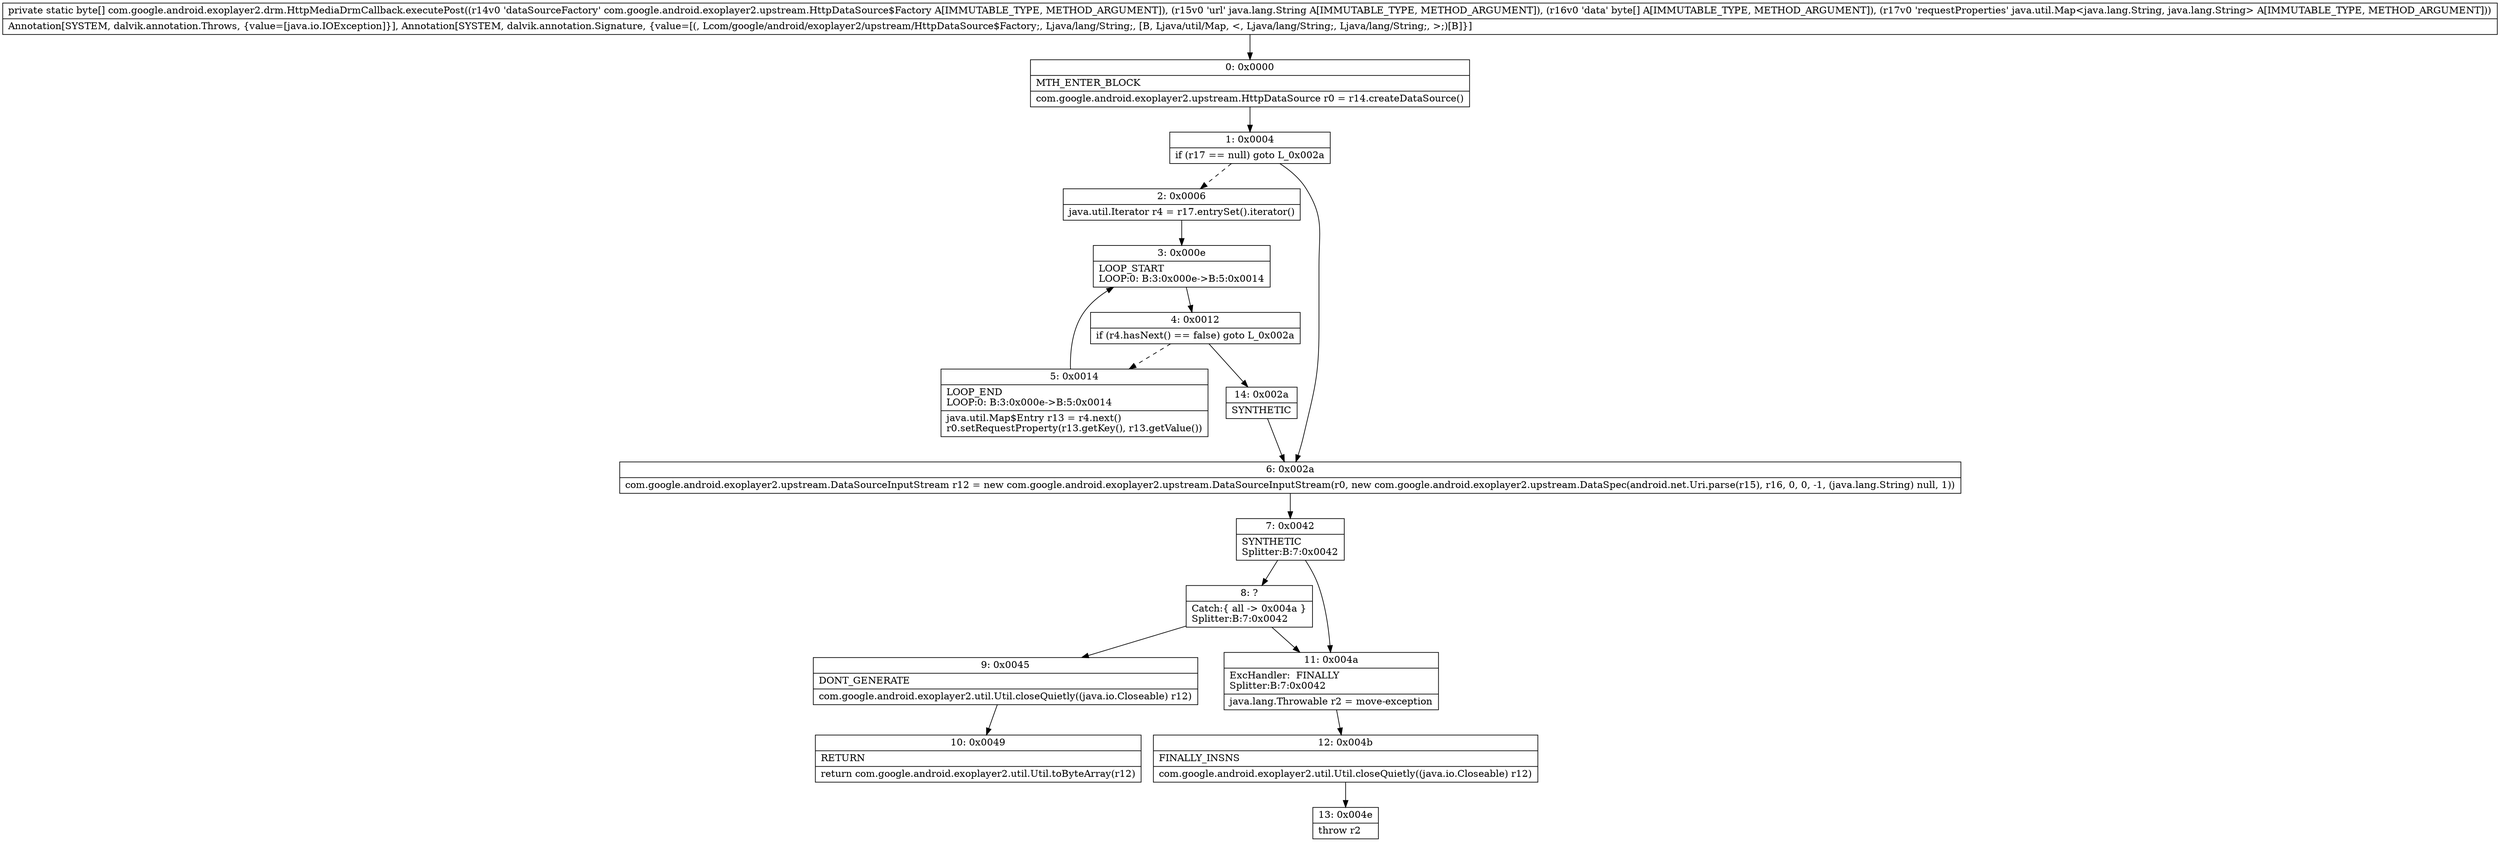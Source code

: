 digraph "CFG forcom.google.android.exoplayer2.drm.HttpMediaDrmCallback.executePost(Lcom\/google\/android\/exoplayer2\/upstream\/HttpDataSource$Factory;Ljava\/lang\/String;[BLjava\/util\/Map;)[B" {
Node_0 [shape=record,label="{0\:\ 0x0000|MTH_ENTER_BLOCK\l|com.google.android.exoplayer2.upstream.HttpDataSource r0 = r14.createDataSource()\l}"];
Node_1 [shape=record,label="{1\:\ 0x0004|if (r17 == null) goto L_0x002a\l}"];
Node_2 [shape=record,label="{2\:\ 0x0006|java.util.Iterator r4 = r17.entrySet().iterator()\l}"];
Node_3 [shape=record,label="{3\:\ 0x000e|LOOP_START\lLOOP:0: B:3:0x000e\-\>B:5:0x0014\l}"];
Node_4 [shape=record,label="{4\:\ 0x0012|if (r4.hasNext() == false) goto L_0x002a\l}"];
Node_5 [shape=record,label="{5\:\ 0x0014|LOOP_END\lLOOP:0: B:3:0x000e\-\>B:5:0x0014\l|java.util.Map$Entry r13 = r4.next()\lr0.setRequestProperty(r13.getKey(), r13.getValue())\l}"];
Node_6 [shape=record,label="{6\:\ 0x002a|com.google.android.exoplayer2.upstream.DataSourceInputStream r12 = new com.google.android.exoplayer2.upstream.DataSourceInputStream(r0, new com.google.android.exoplayer2.upstream.DataSpec(android.net.Uri.parse(r15), r16, 0, 0, \-1, (java.lang.String) null, 1))\l}"];
Node_7 [shape=record,label="{7\:\ 0x0042|SYNTHETIC\lSplitter:B:7:0x0042\l}"];
Node_8 [shape=record,label="{8\:\ ?|Catch:\{ all \-\> 0x004a \}\lSplitter:B:7:0x0042\l}"];
Node_9 [shape=record,label="{9\:\ 0x0045|DONT_GENERATE\l|com.google.android.exoplayer2.util.Util.closeQuietly((java.io.Closeable) r12)\l}"];
Node_10 [shape=record,label="{10\:\ 0x0049|RETURN\l|return com.google.android.exoplayer2.util.Util.toByteArray(r12)\l}"];
Node_11 [shape=record,label="{11\:\ 0x004a|ExcHandler:  FINALLY\lSplitter:B:7:0x0042\l|java.lang.Throwable r2 = move\-exception\l}"];
Node_12 [shape=record,label="{12\:\ 0x004b|FINALLY_INSNS\l|com.google.android.exoplayer2.util.Util.closeQuietly((java.io.Closeable) r12)\l}"];
Node_13 [shape=record,label="{13\:\ 0x004e|throw r2\l}"];
Node_14 [shape=record,label="{14\:\ 0x002a|SYNTHETIC\l}"];
MethodNode[shape=record,label="{private static byte[] com.google.android.exoplayer2.drm.HttpMediaDrmCallback.executePost((r14v0 'dataSourceFactory' com.google.android.exoplayer2.upstream.HttpDataSource$Factory A[IMMUTABLE_TYPE, METHOD_ARGUMENT]), (r15v0 'url' java.lang.String A[IMMUTABLE_TYPE, METHOD_ARGUMENT]), (r16v0 'data' byte[] A[IMMUTABLE_TYPE, METHOD_ARGUMENT]), (r17v0 'requestProperties' java.util.Map\<java.lang.String, java.lang.String\> A[IMMUTABLE_TYPE, METHOD_ARGUMENT]))  | Annotation[SYSTEM, dalvik.annotation.Throws, \{value=[java.io.IOException]\}], Annotation[SYSTEM, dalvik.annotation.Signature, \{value=[(, Lcom\/google\/android\/exoplayer2\/upstream\/HttpDataSource$Factory;, Ljava\/lang\/String;, [B, Ljava\/util\/Map, \<, Ljava\/lang\/String;, Ljava\/lang\/String;, \>;)[B]\}]\l}"];
MethodNode -> Node_0;
Node_0 -> Node_1;
Node_1 -> Node_2[style=dashed];
Node_1 -> Node_6;
Node_2 -> Node_3;
Node_3 -> Node_4;
Node_4 -> Node_5[style=dashed];
Node_4 -> Node_14;
Node_5 -> Node_3;
Node_6 -> Node_7;
Node_7 -> Node_8;
Node_7 -> Node_11;
Node_8 -> Node_9;
Node_8 -> Node_11;
Node_9 -> Node_10;
Node_11 -> Node_12;
Node_12 -> Node_13;
Node_14 -> Node_6;
}

